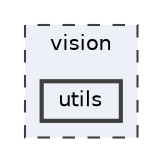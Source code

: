 digraph "vision/utils"
{
 // LATEX_PDF_SIZE
  bgcolor="transparent";
  edge [fontname=Helvetica,fontsize=10,labelfontname=Helvetica,labelfontsize=10];
  node [fontname=Helvetica,fontsize=10,shape=box,height=0.2,width=0.4];
  compound=true
  subgraph clusterdir_094696d64bf9042e34c4ff3938c71239 {
    graph [ bgcolor="#edf0f7", pencolor="grey25", label="vision", fontname=Helvetica,fontsize=10 style="filled,dashed", URL="dir_094696d64bf9042e34c4ff3938c71239.html",tooltip=""]
  dir_c40c650eedab13cd5a946ecce4a48c23 [label="utils", fillcolor="#edf0f7", color="grey25", style="filled,bold", URL="dir_c40c650eedab13cd5a946ecce4a48c23.html",tooltip=""];
  }
}
